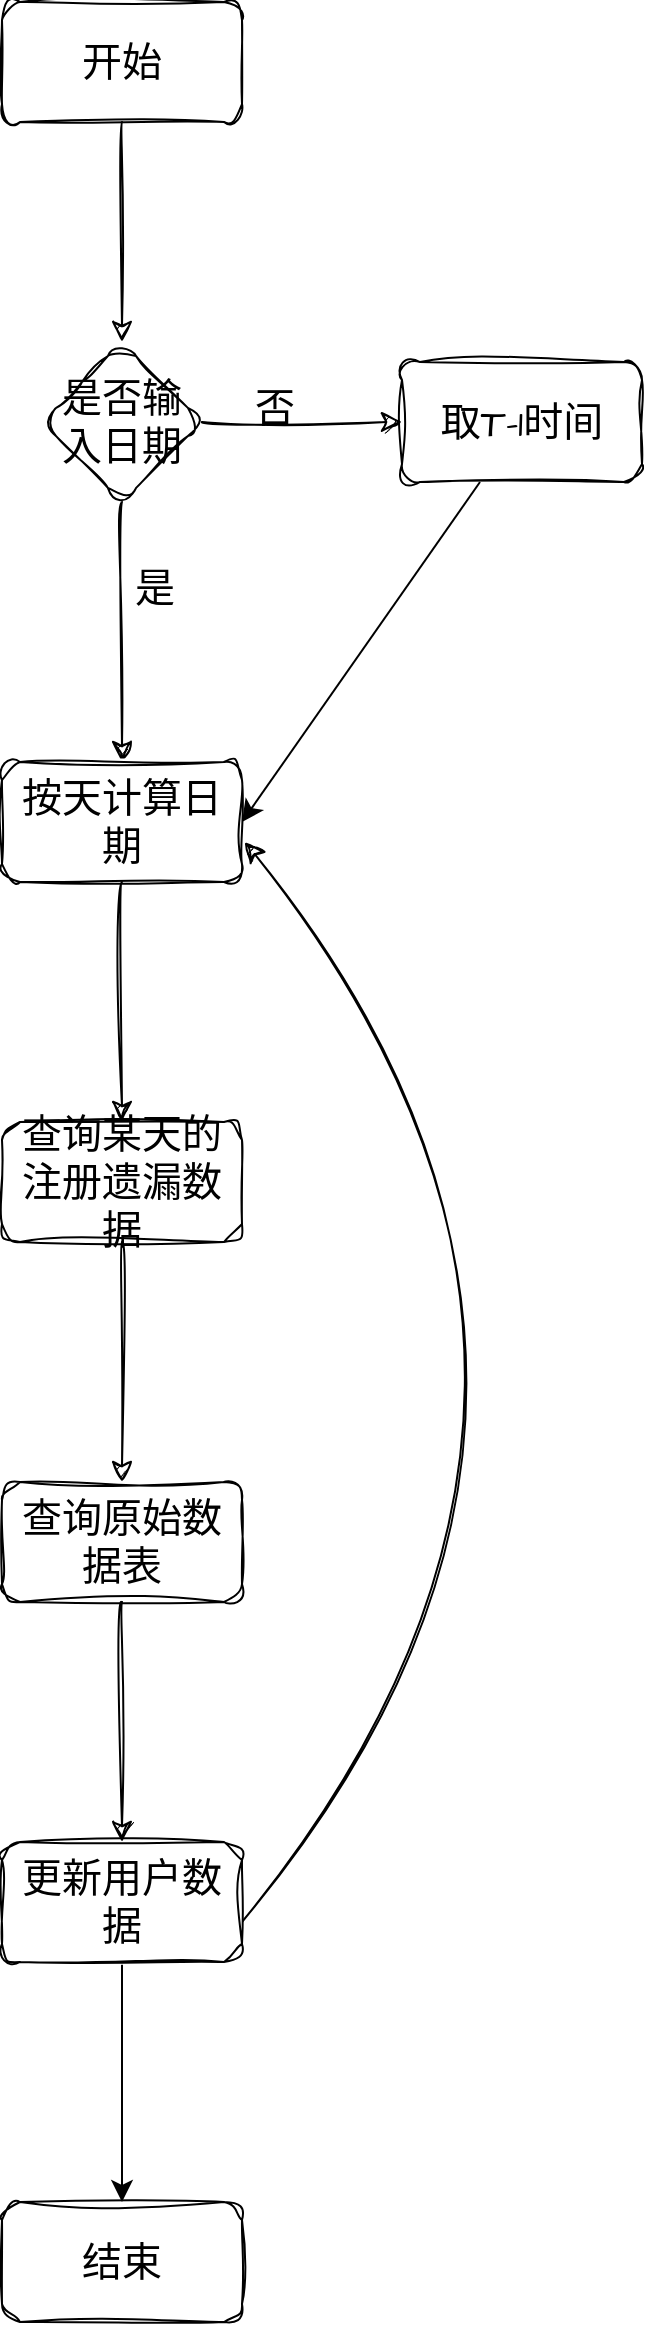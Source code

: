 <mxfile version="21.7.4" type="github">
  <diagram id="C5RBs43oDa-KdzZeNtuy" name="Page-1">
    <mxGraphModel dx="1590" dy="1038" grid="1" gridSize="10" guides="0" tooltips="1" connect="1" arrows="1" fold="1" page="1" pageScale="1" pageWidth="900" pageHeight="1600" math="0" shadow="0">
      <root>
        <mxCell id="WIyWlLk6GJQsqaUBKTNV-0" />
        <mxCell id="WIyWlLk6GJQsqaUBKTNV-1" parent="WIyWlLk6GJQsqaUBKTNV-0" />
        <mxCell id="e7VewDSs-Dh-TdS0Z6iC-3" value="" style="edgeStyle=none;curved=1;rounded=0;sketch=1;hachureGap=4;jiggle=2;curveFitting=1;orthogonalLoop=1;jettySize=auto;html=1;fontFamily=Architects Daughter;fontSource=https%3A%2F%2Ffonts.googleapis.com%2Fcss%3Ffamily%3DArchitects%2BDaughter;fontSize=16;startSize=8;endSize=8;" edge="1" parent="WIyWlLk6GJQsqaUBKTNV-1" source="e7VewDSs-Dh-TdS0Z6iC-0" target="e7VewDSs-Dh-TdS0Z6iC-2">
          <mxGeometry relative="1" as="geometry" />
        </mxCell>
        <mxCell id="e7VewDSs-Dh-TdS0Z6iC-0" value="开始" style="rounded=1;whiteSpace=wrap;html=1;sketch=1;hachureGap=4;jiggle=2;curveFitting=1;fontFamily=Architects Daughter;fontSource=https%3A%2F%2Ffonts.googleapis.com%2Fcss%3Ffamily%3DArchitects%2BDaughter;fontSize=20;" vertex="1" parent="WIyWlLk6GJQsqaUBKTNV-1">
          <mxGeometry x="294" y="60" width="120" height="60" as="geometry" />
        </mxCell>
        <mxCell id="e7VewDSs-Dh-TdS0Z6iC-5" value="" style="edgeStyle=none;curved=1;rounded=0;sketch=1;hachureGap=4;jiggle=2;curveFitting=1;orthogonalLoop=1;jettySize=auto;html=1;fontFamily=Architects Daughter;fontSource=https%3A%2F%2Ffonts.googleapis.com%2Fcss%3Ffamily%3DArchitects%2BDaughter;fontSize=16;startSize=8;endSize=8;" edge="1" parent="WIyWlLk6GJQsqaUBKTNV-1" source="e7VewDSs-Dh-TdS0Z6iC-2" target="e7VewDSs-Dh-TdS0Z6iC-4">
          <mxGeometry relative="1" as="geometry" />
        </mxCell>
        <mxCell id="e7VewDSs-Dh-TdS0Z6iC-8" value="" style="edgeStyle=none;curved=1;rounded=0;sketch=1;hachureGap=4;jiggle=2;curveFitting=1;orthogonalLoop=1;jettySize=auto;html=1;fontFamily=Architects Daughter;fontSource=https%3A%2F%2Ffonts.googleapis.com%2Fcss%3Ffamily%3DArchitects%2BDaughter;fontSize=16;startSize=8;endSize=8;" edge="1" parent="WIyWlLk6GJQsqaUBKTNV-1" source="e7VewDSs-Dh-TdS0Z6iC-2" target="e7VewDSs-Dh-TdS0Z6iC-7">
          <mxGeometry relative="1" as="geometry" />
        </mxCell>
        <mxCell id="e7VewDSs-Dh-TdS0Z6iC-2" value="是否输入日期" style="rhombus;whiteSpace=wrap;html=1;fontSize=20;fontFamily=Architects Daughter;rounded=1;sketch=1;hachureGap=4;jiggle=2;curveFitting=1;fontSource=https%3A%2F%2Ffonts.googleapis.com%2Fcss%3Ffamily%3DArchitects%2BDaughter;" vertex="1" parent="WIyWlLk6GJQsqaUBKTNV-1">
          <mxGeometry x="314" y="230" width="80" height="80" as="geometry" />
        </mxCell>
        <mxCell id="e7VewDSs-Dh-TdS0Z6iC-20" style="edgeStyle=none;curved=1;rounded=0;orthogonalLoop=1;jettySize=auto;html=1;entryX=1;entryY=0.5;entryDx=0;entryDy=0;fontSize=12;startSize=8;endSize=8;" edge="1" parent="WIyWlLk6GJQsqaUBKTNV-1" source="e7VewDSs-Dh-TdS0Z6iC-4" target="e7VewDSs-Dh-TdS0Z6iC-7">
          <mxGeometry relative="1" as="geometry" />
        </mxCell>
        <mxCell id="e7VewDSs-Dh-TdS0Z6iC-4" value="取T-1时间" style="whiteSpace=wrap;html=1;fontSize=20;fontFamily=Architects Daughter;rounded=1;sketch=1;hachureGap=4;jiggle=2;curveFitting=1;fontSource=https%3A%2F%2Ffonts.googleapis.com%2Fcss%3Ffamily%3DArchitects%2BDaughter;" vertex="1" parent="WIyWlLk6GJQsqaUBKTNV-1">
          <mxGeometry x="494" y="240" width="120" height="60" as="geometry" />
        </mxCell>
        <mxCell id="e7VewDSs-Dh-TdS0Z6iC-6" value="否" style="text;html=1;align=center;verticalAlign=middle;resizable=0;points=[];autosize=1;strokeColor=none;fillColor=none;fontSize=20;fontFamily=Architects Daughter;" vertex="1" parent="WIyWlLk6GJQsqaUBKTNV-1">
          <mxGeometry x="410" y="243" width="40" height="40" as="geometry" />
        </mxCell>
        <mxCell id="e7VewDSs-Dh-TdS0Z6iC-12" value="" style="edgeStyle=none;curved=1;rounded=0;sketch=1;hachureGap=4;jiggle=2;curveFitting=1;orthogonalLoop=1;jettySize=auto;html=1;fontFamily=Architects Daughter;fontSource=https%3A%2F%2Ffonts.googleapis.com%2Fcss%3Ffamily%3DArchitects%2BDaughter;fontSize=16;startSize=8;endSize=8;" edge="1" parent="WIyWlLk6GJQsqaUBKTNV-1" source="e7VewDSs-Dh-TdS0Z6iC-7" target="e7VewDSs-Dh-TdS0Z6iC-11">
          <mxGeometry relative="1" as="geometry" />
        </mxCell>
        <mxCell id="e7VewDSs-Dh-TdS0Z6iC-7" value="按天计算日期" style="whiteSpace=wrap;html=1;fontSize=20;fontFamily=Architects Daughter;rounded=1;sketch=1;hachureGap=4;jiggle=2;curveFitting=1;fontSource=https%3A%2F%2Ffonts.googleapis.com%2Fcss%3Ffamily%3DArchitects%2BDaughter;" vertex="1" parent="WIyWlLk6GJQsqaUBKTNV-1">
          <mxGeometry x="294" y="440" width="120" height="60" as="geometry" />
        </mxCell>
        <mxCell id="e7VewDSs-Dh-TdS0Z6iC-10" value="是" style="text;html=1;align=center;verticalAlign=middle;resizable=0;points=[];autosize=1;strokeColor=none;fillColor=none;fontSize=20;fontFamily=Architects Daughter;" vertex="1" parent="WIyWlLk6GJQsqaUBKTNV-1">
          <mxGeometry x="350" y="333" width="40" height="40" as="geometry" />
        </mxCell>
        <mxCell id="e7VewDSs-Dh-TdS0Z6iC-14" value="" style="edgeStyle=none;curved=1;rounded=0;sketch=1;hachureGap=4;jiggle=2;curveFitting=1;orthogonalLoop=1;jettySize=auto;html=1;fontFamily=Architects Daughter;fontSource=https%3A%2F%2Ffonts.googleapis.com%2Fcss%3Ffamily%3DArchitects%2BDaughter;fontSize=16;startSize=8;endSize=8;" edge="1" parent="WIyWlLk6GJQsqaUBKTNV-1" source="e7VewDSs-Dh-TdS0Z6iC-11" target="e7VewDSs-Dh-TdS0Z6iC-13">
          <mxGeometry relative="1" as="geometry" />
        </mxCell>
        <mxCell id="e7VewDSs-Dh-TdS0Z6iC-11" value="查询某天的注册遗漏数据" style="whiteSpace=wrap;html=1;fontSize=20;fontFamily=Architects Daughter;rounded=1;sketch=1;hachureGap=4;jiggle=2;curveFitting=1;fontSource=https%3A%2F%2Ffonts.googleapis.com%2Fcss%3Ffamily%3DArchitects%2BDaughter;" vertex="1" parent="WIyWlLk6GJQsqaUBKTNV-1">
          <mxGeometry x="294" y="620" width="120" height="60" as="geometry" />
        </mxCell>
        <mxCell id="e7VewDSs-Dh-TdS0Z6iC-16" value="" style="edgeStyle=none;curved=1;rounded=0;sketch=1;hachureGap=4;jiggle=2;curveFitting=1;orthogonalLoop=1;jettySize=auto;html=1;fontFamily=Architects Daughter;fontSource=https%3A%2F%2Ffonts.googleapis.com%2Fcss%3Ffamily%3DArchitects%2BDaughter;fontSize=16;startSize=8;endSize=8;" edge="1" parent="WIyWlLk6GJQsqaUBKTNV-1" source="e7VewDSs-Dh-TdS0Z6iC-13" target="e7VewDSs-Dh-TdS0Z6iC-15">
          <mxGeometry relative="1" as="geometry" />
        </mxCell>
        <mxCell id="e7VewDSs-Dh-TdS0Z6iC-13" value="查询原始数据表" style="whiteSpace=wrap;html=1;fontSize=20;fontFamily=Architects Daughter;rounded=1;sketch=1;hachureGap=4;jiggle=2;curveFitting=1;fontSource=https%3A%2F%2Ffonts.googleapis.com%2Fcss%3Ffamily%3DArchitects%2BDaughter;" vertex="1" parent="WIyWlLk6GJQsqaUBKTNV-1">
          <mxGeometry x="294" y="800" width="120" height="60" as="geometry" />
        </mxCell>
        <mxCell id="e7VewDSs-Dh-TdS0Z6iC-17" style="edgeStyle=none;curved=1;rounded=0;sketch=1;hachureGap=4;jiggle=2;curveFitting=1;orthogonalLoop=1;jettySize=auto;html=1;entryX=1.05;entryY=0.383;entryDx=0;entryDy=0;entryPerimeter=0;fontFamily=Architects Daughter;fontSource=https%3A%2F%2Ffonts.googleapis.com%2Fcss%3Ffamily%3DArchitects%2BDaughter;fontSize=16;startSize=8;endSize=8;exitX=1;exitY=0.5;exitDx=0;exitDy=0;" edge="1" parent="WIyWlLk6GJQsqaUBKTNV-1">
          <mxGeometry relative="1" as="geometry">
            <mxPoint x="414" y="1020" as="sourcePoint" />
            <mxPoint x="415.36" y="480" as="targetPoint" />
            <Array as="points">
              <mxPoint x="635.36" y="747.02" />
            </Array>
          </mxGeometry>
        </mxCell>
        <mxCell id="e7VewDSs-Dh-TdS0Z6iC-19" value="" style="edgeStyle=none;curved=1;rounded=0;orthogonalLoop=1;jettySize=auto;html=1;fontSize=12;startSize=8;endSize=8;" edge="1" parent="WIyWlLk6GJQsqaUBKTNV-1" source="e7VewDSs-Dh-TdS0Z6iC-15" target="e7VewDSs-Dh-TdS0Z6iC-18">
          <mxGeometry relative="1" as="geometry" />
        </mxCell>
        <mxCell id="e7VewDSs-Dh-TdS0Z6iC-15" value="更新用户数据" style="whiteSpace=wrap;html=1;fontSize=20;fontFamily=Architects Daughter;rounded=1;sketch=1;hachureGap=4;jiggle=2;curveFitting=1;fontSource=https%3A%2F%2Ffonts.googleapis.com%2Fcss%3Ffamily%3DArchitects%2BDaughter;" vertex="1" parent="WIyWlLk6GJQsqaUBKTNV-1">
          <mxGeometry x="294" y="980" width="120" height="60" as="geometry" />
        </mxCell>
        <mxCell id="e7VewDSs-Dh-TdS0Z6iC-18" value="结束" style="whiteSpace=wrap;html=1;fontSize=20;fontFamily=Architects Daughter;rounded=1;sketch=1;hachureGap=4;jiggle=2;curveFitting=1;fontSource=https%3A%2F%2Ffonts.googleapis.com%2Fcss%3Ffamily%3DArchitects%2BDaughter;" vertex="1" parent="WIyWlLk6GJQsqaUBKTNV-1">
          <mxGeometry x="294" y="1160" width="120" height="60" as="geometry" />
        </mxCell>
      </root>
    </mxGraphModel>
  </diagram>
</mxfile>
